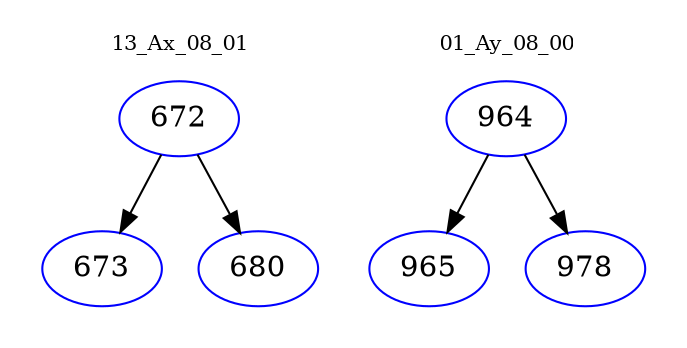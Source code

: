 digraph{
subgraph cluster_0 {
color = white
label = "13_Ax_08_01";
fontsize=10;
T0_672 [label="672", color="blue"]
T0_672 -> T0_673 [color="black"]
T0_673 [label="673", color="blue"]
T0_672 -> T0_680 [color="black"]
T0_680 [label="680", color="blue"]
}
subgraph cluster_1 {
color = white
label = "01_Ay_08_00";
fontsize=10;
T1_964 [label="964", color="blue"]
T1_964 -> T1_965 [color="black"]
T1_965 [label="965", color="blue"]
T1_964 -> T1_978 [color="black"]
T1_978 [label="978", color="blue"]
}
}
